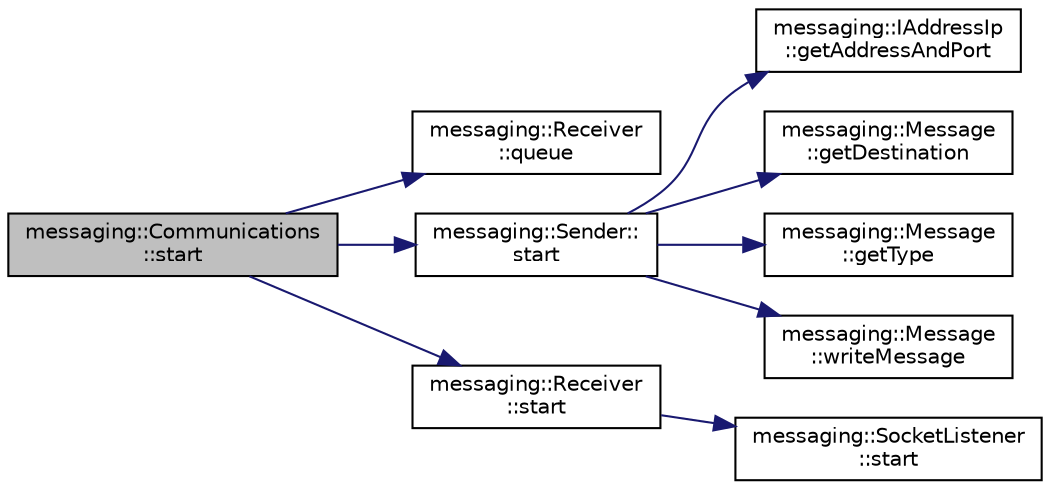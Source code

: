digraph "messaging::Communications::start"
{
 // LATEX_PDF_SIZE
  edge [fontname="Helvetica",fontsize="10",labelfontname="Helvetica",labelfontsize="10"];
  node [fontname="Helvetica",fontsize="10",shape=record];
  rankdir="LR";
  Node1 [label="messaging::Communications\l::start",height=0.2,width=0.4,color="black", fillcolor="grey75", style="filled", fontcolor="black",tooltip=" "];
  Node1 -> Node2 [color="midnightblue",fontsize="10",style="solid"];
  Node2 [label="messaging::Receiver\l::queue",height=0.2,width=0.4,color="black", fillcolor="white", style="filled",URL="$classmessaging_1_1_receiver.html#a91b1ab368f342acf6034a06d28888f0c",tooltip=" "];
  Node1 -> Node3 [color="midnightblue",fontsize="10",style="solid"];
  Node3 [label="messaging::Sender::\lstart",height=0.2,width=0.4,color="black", fillcolor="white", style="filled",URL="$classmessaging_1_1_sender.html#a6f52ff6506505dd53a3f8f789a4002ef",tooltip=" "];
  Node3 -> Node4 [color="midnightblue",fontsize="10",style="solid"];
  Node4 [label="messaging::IAddressIp\l::getAddressAndPort",height=0.2,width=0.4,color="black", fillcolor="white", style="filled",URL="$classmessaging_1_1_i_address_ip.html#aca03ee3e47965133ffc3453306dbfb40",tooltip=" "];
  Node3 -> Node5 [color="midnightblue",fontsize="10",style="solid"];
  Node5 [label="messaging::Message\l::getDestination",height=0.2,width=0.4,color="black", fillcolor="white", style="filled",URL="$classmessaging_1_1_message.html#a04e8b8b70e66d3e8e7a504dd42d819cf",tooltip=" "];
  Node3 -> Node6 [color="midnightblue",fontsize="10",style="solid"];
  Node6 [label="messaging::Message\l::getType",height=0.2,width=0.4,color="black", fillcolor="white", style="filled",URL="$classmessaging_1_1_message.html#a6bbb938d0158f0fe131fde9a76f3d644",tooltip=" "];
  Node3 -> Node7 [color="midnightblue",fontsize="10",style="solid"];
  Node7 [label="messaging::Message\l::writeMessage",height=0.2,width=0.4,color="black", fillcolor="white", style="filled",URL="$classmessaging_1_1_message.html#a46b1a125113b3e3ea83dbfb5c492455b",tooltip=" "];
  Node1 -> Node8 [color="midnightblue",fontsize="10",style="solid"];
  Node8 [label="messaging::Receiver\l::start",height=0.2,width=0.4,color="black", fillcolor="white", style="filled",URL="$classmessaging_1_1_receiver.html#a7e524ad4a1147f8968dd980f00c8a9d1",tooltip=" "];
  Node8 -> Node9 [color="midnightblue",fontsize="10",style="solid"];
  Node9 [label="messaging::SocketListener\l::start",height=0.2,width=0.4,color="black", fillcolor="white", style="filled",URL="$classmessaging_1_1_socket_listener.html#afaa24fc8b00669db93aa549928276d21",tooltip=" "];
}
